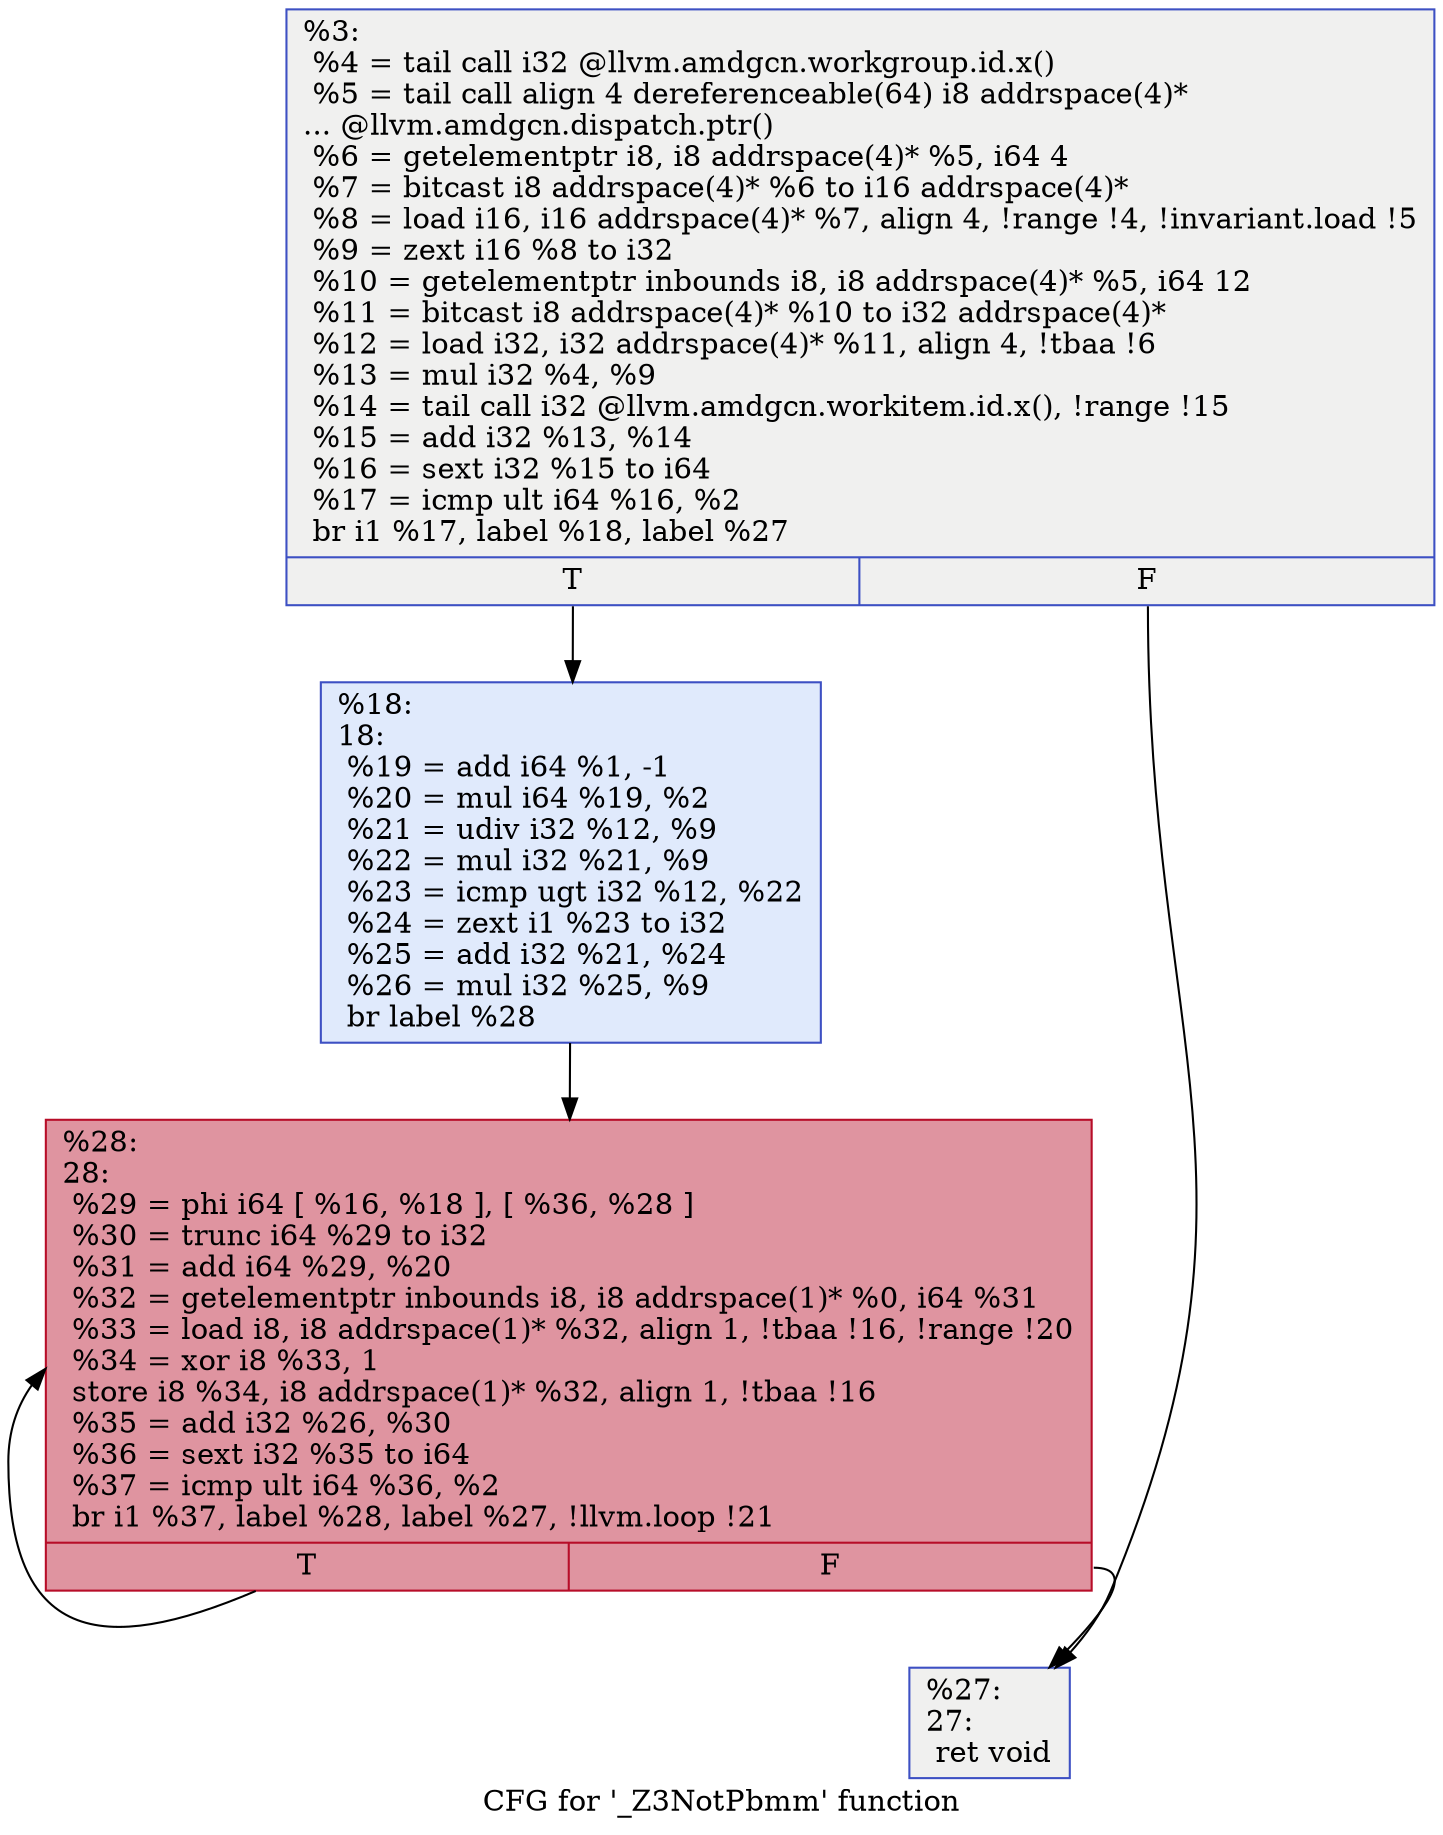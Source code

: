 digraph "CFG for '_Z3NotPbmm' function" {
	label="CFG for '_Z3NotPbmm' function";

	Node0x596b380 [shape=record,color="#3d50c3ff", style=filled, fillcolor="#dedcdb70",label="{%3:\l  %4 = tail call i32 @llvm.amdgcn.workgroup.id.x()\l  %5 = tail call align 4 dereferenceable(64) i8 addrspace(4)*\l... @llvm.amdgcn.dispatch.ptr()\l  %6 = getelementptr i8, i8 addrspace(4)* %5, i64 4\l  %7 = bitcast i8 addrspace(4)* %6 to i16 addrspace(4)*\l  %8 = load i16, i16 addrspace(4)* %7, align 4, !range !4, !invariant.load !5\l  %9 = zext i16 %8 to i32\l  %10 = getelementptr inbounds i8, i8 addrspace(4)* %5, i64 12\l  %11 = bitcast i8 addrspace(4)* %10 to i32 addrspace(4)*\l  %12 = load i32, i32 addrspace(4)* %11, align 4, !tbaa !6\l  %13 = mul i32 %4, %9\l  %14 = tail call i32 @llvm.amdgcn.workitem.id.x(), !range !15\l  %15 = add i32 %13, %14\l  %16 = sext i32 %15 to i64\l  %17 = icmp ult i64 %16, %2\l  br i1 %17, label %18, label %27\l|{<s0>T|<s1>F}}"];
	Node0x596b380:s0 -> Node0x596d670;
	Node0x596b380:s1 -> Node0x596d700;
	Node0x596d670 [shape=record,color="#3d50c3ff", style=filled, fillcolor="#b9d0f970",label="{%18:\l18:                                               \l  %19 = add i64 %1, -1\l  %20 = mul i64 %19, %2\l  %21 = udiv i32 %12, %9\l  %22 = mul i32 %21, %9\l  %23 = icmp ugt i32 %12, %22\l  %24 = zext i1 %23 to i32\l  %25 = add i32 %21, %24\l  %26 = mul i32 %25, %9\l  br label %28\l}"];
	Node0x596d670 -> Node0x596dca0;
	Node0x596d700 [shape=record,color="#3d50c3ff", style=filled, fillcolor="#dedcdb70",label="{%27:\l27:                                               \l  ret void\l}"];
	Node0x596dca0 [shape=record,color="#b70d28ff", style=filled, fillcolor="#b70d2870",label="{%28:\l28:                                               \l  %29 = phi i64 [ %16, %18 ], [ %36, %28 ]\l  %30 = trunc i64 %29 to i32\l  %31 = add i64 %29, %20\l  %32 = getelementptr inbounds i8, i8 addrspace(1)* %0, i64 %31\l  %33 = load i8, i8 addrspace(1)* %32, align 1, !tbaa !16, !range !20\l  %34 = xor i8 %33, 1\l  store i8 %34, i8 addrspace(1)* %32, align 1, !tbaa !16\l  %35 = add i32 %26, %30\l  %36 = sext i32 %35 to i64\l  %37 = icmp ult i64 %36, %2\l  br i1 %37, label %28, label %27, !llvm.loop !21\l|{<s0>T|<s1>F}}"];
	Node0x596dca0:s0 -> Node0x596dca0;
	Node0x596dca0:s1 -> Node0x596d700;
}

